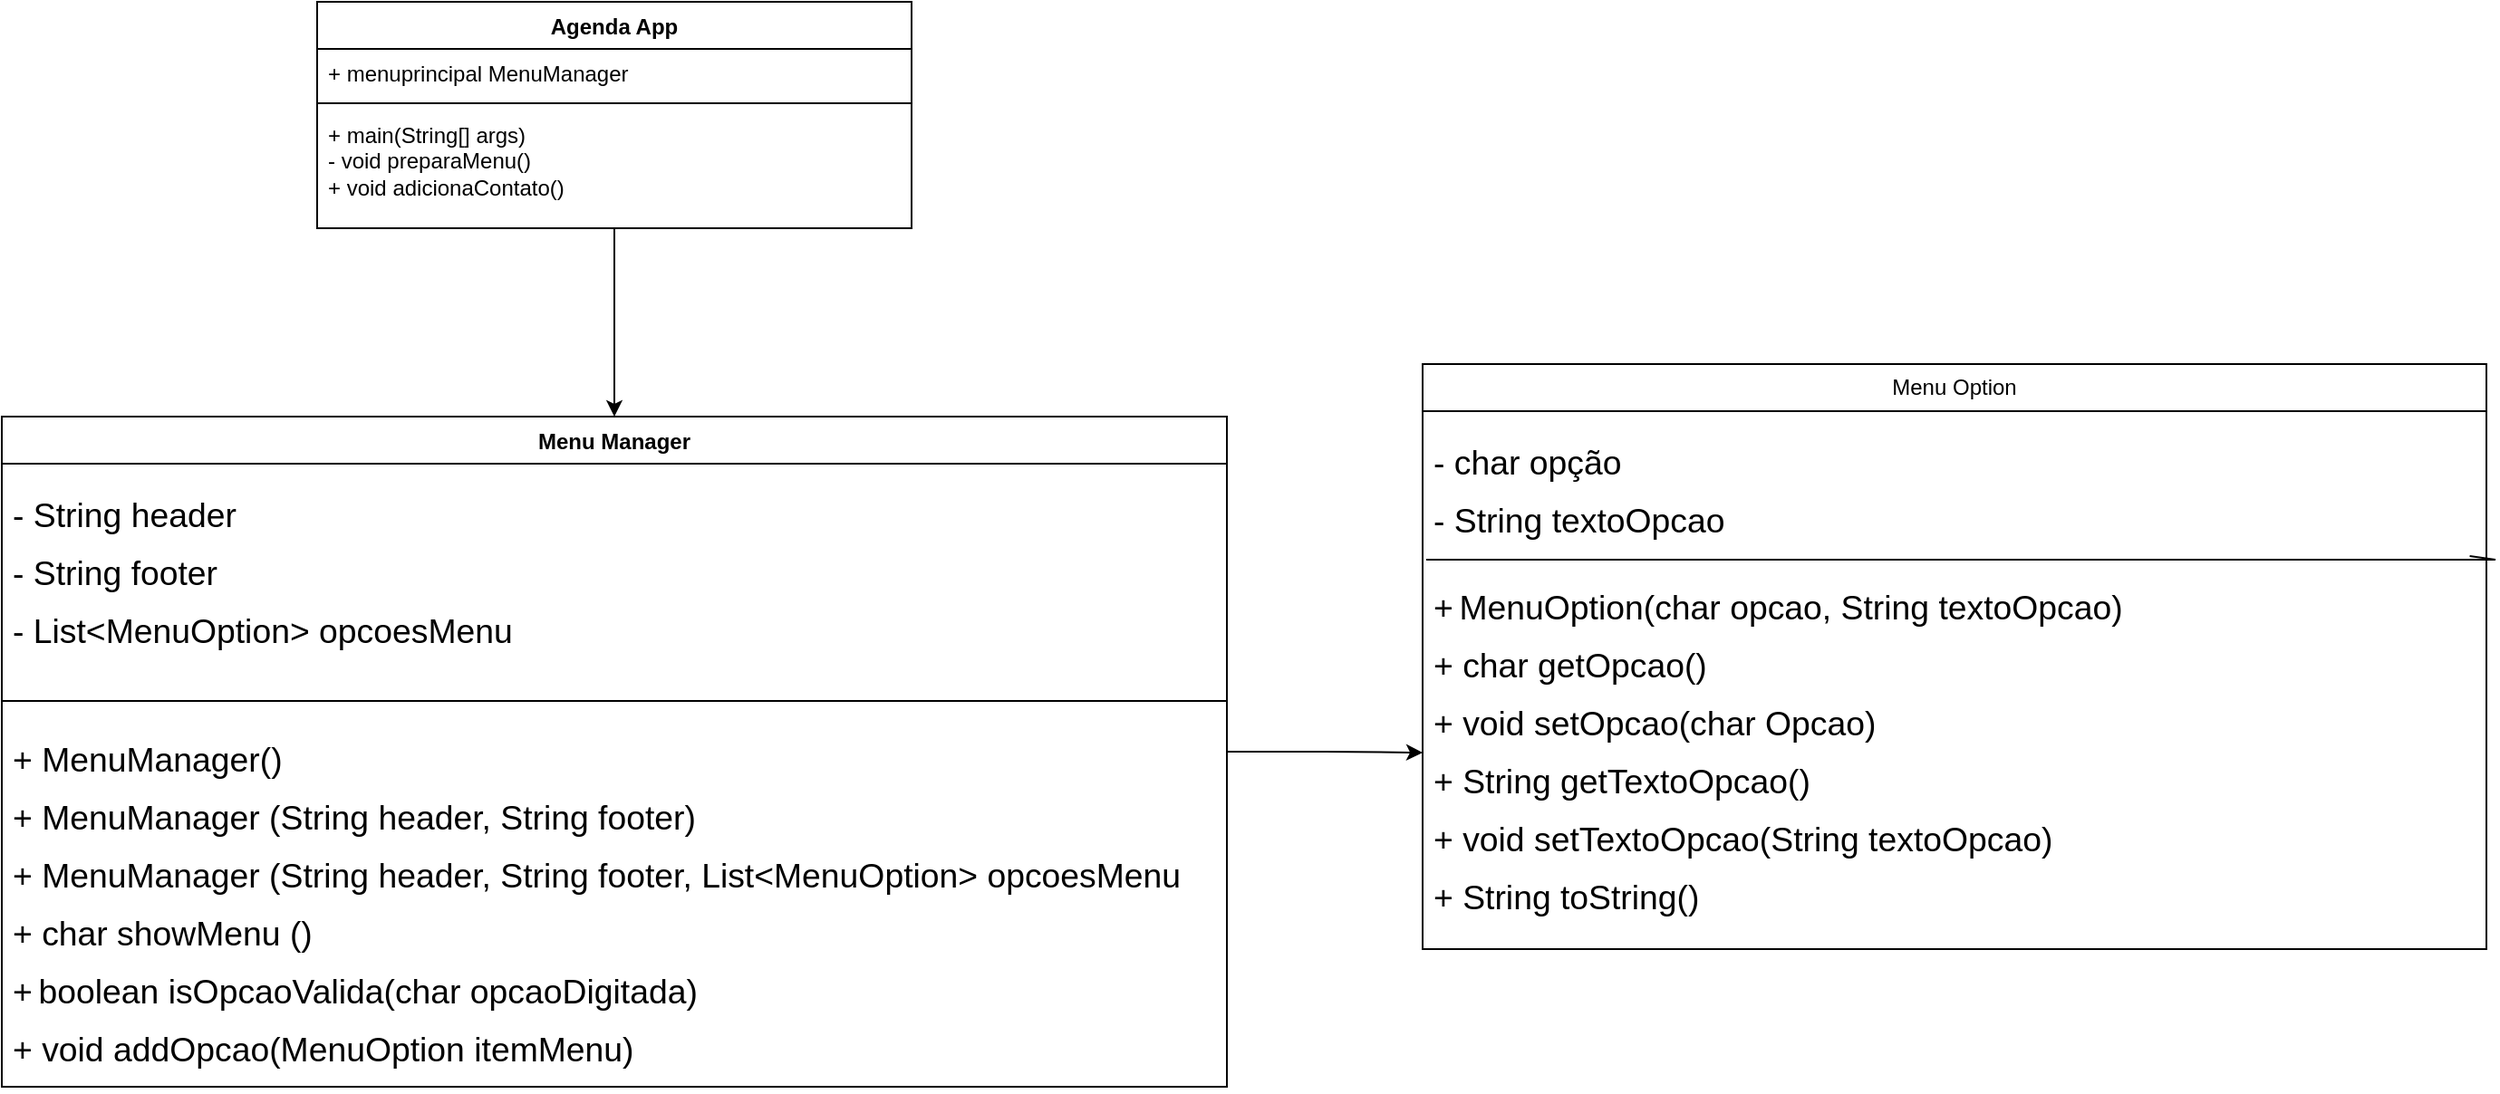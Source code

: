 <mxfile version="24.7.16">
  <diagram name="Página-1" id="p_zmK6VeMFDbX9s5x34h">
    <mxGraphModel dx="2234" dy="780" grid="0" gridSize="10" guides="1" tooltips="1" connect="1" arrows="1" fold="1" page="0" pageScale="1" pageWidth="827" pageHeight="1169" math="0" shadow="0">
      <root>
        <mxCell id="0" />
        <mxCell id="1" parent="0" />
        <mxCell id="RJy_N554QlW6TNtINCdK-5" style="edgeStyle=orthogonalEdgeStyle;rounded=0;orthogonalLoop=1;jettySize=auto;html=1;" edge="1" parent="1" source="zMpdTV3erXOvxBbBsKeZ-1" target="zMpdTV3erXOvxBbBsKeZ-5">
          <mxGeometry relative="1" as="geometry" />
        </mxCell>
        <mxCell id="zMpdTV3erXOvxBbBsKeZ-1" value="Agenda App" style="swimlane;fontStyle=1;align=center;verticalAlign=top;childLayout=stackLayout;horizontal=1;startSize=26;horizontalStack=0;resizeParent=1;resizeParentMax=0;resizeLast=0;collapsible=1;marginBottom=0;whiteSpace=wrap;html=1;" parent="1" vertex="1">
          <mxGeometry x="-528" y="240" width="328" height="125" as="geometry" />
        </mxCell>
        <mxCell id="zMpdTV3erXOvxBbBsKeZ-2" value="+ menuprincipal MenuManager" style="text;strokeColor=none;fillColor=none;align=left;verticalAlign=top;spacingLeft=4;spacingRight=4;overflow=hidden;rotatable=0;points=[[0,0.5],[1,0.5]];portConstraint=eastwest;whiteSpace=wrap;html=1;" parent="zMpdTV3erXOvxBbBsKeZ-1" vertex="1">
          <mxGeometry y="26" width="328" height="26" as="geometry" />
        </mxCell>
        <mxCell id="zMpdTV3erXOvxBbBsKeZ-3" value="" style="line;strokeWidth=1;fillColor=none;align=left;verticalAlign=middle;spacingTop=-1;spacingLeft=3;spacingRight=3;rotatable=0;labelPosition=right;points=[];portConstraint=eastwest;strokeColor=inherit;" parent="zMpdTV3erXOvxBbBsKeZ-1" vertex="1">
          <mxGeometry y="52" width="328" height="8" as="geometry" />
        </mxCell>
        <mxCell id="zMpdTV3erXOvxBbBsKeZ-4" value="+ main(String[] args)&lt;div&gt;- void preparaMenu()&lt;/div&gt;&lt;div&gt;+ void adicionaContato()&lt;/div&gt;" style="text;strokeColor=none;fillColor=none;align=left;verticalAlign=top;spacingLeft=4;spacingRight=4;overflow=hidden;rotatable=0;points=[[0,0.5],[1,0.5]];portConstraint=eastwest;whiteSpace=wrap;html=1;" parent="zMpdTV3erXOvxBbBsKeZ-1" vertex="1">
          <mxGeometry y="60" width="328" height="65" as="geometry" />
        </mxCell>
        <mxCell id="RJy_N554QlW6TNtINCdK-6" style="edgeStyle=orthogonalEdgeStyle;rounded=0;orthogonalLoop=1;jettySize=auto;html=1;" edge="1" parent="1" source="zMpdTV3erXOvxBbBsKeZ-5" target="zMpdTV3erXOvxBbBsKeZ-11">
          <mxGeometry relative="1" as="geometry" />
        </mxCell>
        <mxCell id="zMpdTV3erXOvxBbBsKeZ-5" value="Menu Manager" style="swimlane;fontStyle=1;align=center;verticalAlign=top;childLayout=stackLayout;horizontal=1;startSize=26;horizontalStack=0;resizeParent=1;resizeParentMax=0;resizeLast=0;collapsible=1;marginBottom=0;whiteSpace=wrap;html=1;" parent="1" vertex="1">
          <mxGeometry x="-702" y="469" width="676" height="370" as="geometry" />
        </mxCell>
        <mxCell id="zMpdTV3erXOvxBbBsKeZ-6" value="&lt;p class=&quot;MsoNormal&quot;&gt;&lt;span style=&quot;font-size:14.0pt;line-height:107%&quot;&gt;- String header&lt;/span&gt;&lt;/p&gt;&lt;p class=&quot;MsoNormal&quot;&gt;&lt;span style=&quot;font-size:14.0pt;line-height:107%&quot;&gt;- String footer&lt;/span&gt;&lt;/p&gt;&lt;span style=&quot;font-size:14.0pt;line-height:107%;font-family:&amp;quot;Calibri&amp;quot;,sans-serif;&lt;br/&gt;mso-ascii-theme-font:minor-latin;mso-fareast-font-family:Calibri;mso-fareast-theme-font:&lt;br/&gt;minor-latin;mso-hansi-theme-font:minor-latin;mso-bidi-font-family:&amp;quot;Times New Roman&amp;quot;;&lt;br/&gt;mso-bidi-theme-font:minor-bidi;mso-ansi-language:PT-BR;mso-fareast-language:&lt;br/&gt;EN-US;mso-bidi-language:AR-SA&quot;&gt;- List&amp;lt;MenuOption&amp;gt; opcoesMenu&lt;/span&gt;" style="text;strokeColor=none;fillColor=none;align=left;verticalAlign=top;spacingLeft=4;spacingRight=4;overflow=hidden;rotatable=0;points=[[0,0.5],[1,0.5]];portConstraint=eastwest;whiteSpace=wrap;html=1;" parent="zMpdTV3erXOvxBbBsKeZ-5" vertex="1">
          <mxGeometry y="26" width="676" height="127" as="geometry" />
        </mxCell>
        <mxCell id="zMpdTV3erXOvxBbBsKeZ-7" value="" style="line;strokeWidth=1;fillColor=none;align=left;verticalAlign=middle;spacingTop=-1;spacingLeft=3;spacingRight=3;rotatable=0;labelPosition=right;points=[];portConstraint=eastwest;strokeColor=inherit;" parent="zMpdTV3erXOvxBbBsKeZ-5" vertex="1">
          <mxGeometry y="153" width="676" height="8" as="geometry" />
        </mxCell>
        <mxCell id="zMpdTV3erXOvxBbBsKeZ-8" value="&lt;p class=&quot;MsoNormal&quot;&gt;&lt;span style=&quot;font-size:14.0pt;line-height:107%&quot;&gt;+ MenuManager()&lt;/span&gt;&lt;/p&gt;&lt;p class=&quot;MsoNormal&quot;&gt;&lt;span style=&quot;font-size:14.0pt;line-height:107%&quot;&gt;+ MenuManager (String header, String footer)&lt;/span&gt;&lt;/p&gt;&lt;p class=&quot;MsoNormal&quot;&gt;&lt;span style=&quot;font-size:14.0pt;line-height:107%&quot;&gt;+ MenuManager (String header, String footer, List&amp;lt;MenuOption&amp;gt; opcoesMenu&lt;/span&gt;&lt;/p&gt;&lt;p class=&quot;MsoNormal&quot;&gt;&lt;span style=&quot;font-size:14.0pt;line-height:107%&quot;&gt;+ char showMenu ()&lt;/span&gt;&lt;/p&gt;&lt;p class=&quot;MsoNormal&quot;&gt;&lt;span style=&quot;font-size:14.0pt;line-height:107%&quot;&gt;+&lt;/span&gt; &lt;span style=&quot;font-size:14.0pt;line-height:107%&quot;&gt;boolean isOpcaoValida(char opcaoDigitada)&lt;/span&gt;&lt;/p&gt;&lt;span style=&quot;font-size:14.0pt;line-height:107%;font-family:&amp;quot;Calibri&amp;quot;,sans-serif;&lt;br/&gt;mso-ascii-theme-font:minor-latin;mso-fareast-font-family:Calibri;mso-fareast-theme-font:&lt;br/&gt;minor-latin;mso-hansi-theme-font:minor-latin;mso-bidi-font-family:&amp;quot;Times New Roman&amp;quot;;&lt;br/&gt;mso-bidi-theme-font:minor-bidi;mso-ansi-language:PT-BR;mso-fareast-language:&lt;br/&gt;EN-US;mso-bidi-language:AR-SA&quot;&gt;+ void addOpcao(MenuOption itemMenu)&lt;/span&gt;" style="text;strokeColor=none;fillColor=none;align=left;verticalAlign=top;spacingLeft=4;spacingRight=4;overflow=hidden;rotatable=0;points=[[0,0.5],[1,0.5]];portConstraint=eastwest;whiteSpace=wrap;html=1;" parent="zMpdTV3erXOvxBbBsKeZ-5" vertex="1">
          <mxGeometry y="161" width="676" height="209" as="geometry" />
        </mxCell>
        <mxCell id="zMpdTV3erXOvxBbBsKeZ-9" value="Menu Option" style="swimlane;fontStyle=0;childLayout=stackLayout;horizontal=1;startSize=26;fillColor=none;horizontalStack=0;resizeParent=1;resizeParentMax=0;resizeLast=0;collapsible=1;marginBottom=0;whiteSpace=wrap;html=1;" parent="1" vertex="1">
          <mxGeometry x="82" y="440" width="587" height="323" as="geometry" />
        </mxCell>
        <mxCell id="RJy_N554QlW6TNtINCdK-4" value="" style="endArrow=none;html=1;rounded=0;" edge="1" parent="zMpdTV3erXOvxBbBsKeZ-9" target="zMpdTV3erXOvxBbBsKeZ-10">
          <mxGeometry width="50" height="50" relative="1" as="geometry">
            <mxPoint x="2" y="108" as="sourcePoint" />
            <mxPoint x="52" y="58" as="targetPoint" />
            <Array as="points">
              <mxPoint x="434" y="108" />
              <mxPoint x="592" y="108" />
            </Array>
          </mxGeometry>
        </mxCell>
        <mxCell id="zMpdTV3erXOvxBbBsKeZ-10" value="&lt;p class=&quot;MsoNormal&quot;&gt;&lt;span style=&quot;font-size:14.0pt;line-height:107%&quot;&gt;- char opção&lt;/span&gt;&lt;/p&gt;&lt;span style=&quot;font-size:14.0pt;line-height:107%;font-family:&amp;quot;Calibri&amp;quot;,sans-serif;&lt;br/&gt;mso-ascii-theme-font:minor-latin;mso-fareast-font-family:Calibri;mso-fareast-theme-font:&lt;br/&gt;minor-latin;mso-hansi-theme-font:minor-latin;mso-bidi-font-family:&amp;quot;Times New Roman&amp;quot;;&lt;br/&gt;mso-bidi-theme-font:minor-bidi;mso-ansi-language:PT-BR;mso-fareast-language:&lt;br/&gt;EN-US;mso-bidi-language:AR-SA&quot;&gt;- String textoOpcao&lt;/span&gt;" style="text;strokeColor=none;fillColor=none;align=left;verticalAlign=top;spacingLeft=4;spacingRight=4;overflow=hidden;rotatable=0;points=[[0,0.5],[1,0.5]];portConstraint=eastwest;whiteSpace=wrap;html=1;" parent="zMpdTV3erXOvxBbBsKeZ-9" vertex="1">
          <mxGeometry y="26" width="587" height="80" as="geometry" />
        </mxCell>
        <mxCell id="zMpdTV3erXOvxBbBsKeZ-11" value="&lt;p class=&quot;MsoNormal&quot;&gt;&lt;span style=&quot;font-size:14.0pt;line-height:107%&quot;&gt;+&lt;/span&gt; &lt;span style=&quot;font-size:14.0pt;line-height:107%&quot;&gt;MenuOption(char opcao, String textoOpcao)&lt;/span&gt;&lt;/p&gt;&lt;p class=&quot;MsoNormal&quot;&gt;&lt;span style=&quot;font-size:14.0pt;line-height:107%&quot;&gt;+ char getOpcao()&lt;/span&gt;&lt;/p&gt;&lt;p class=&quot;MsoNormal&quot;&gt;&lt;span style=&quot;font-size:14.0pt;line-height:107%&quot;&gt;+ void setOpcao(char Opcao)&lt;/span&gt;&lt;/p&gt;&lt;p class=&quot;MsoNormal&quot;&gt;&lt;span style=&quot;font-size:14.0pt;line-height:107%&quot;&gt;+ String getTextoOpcao()&lt;/span&gt;&lt;/p&gt;&lt;p class=&quot;MsoNormal&quot;&gt;&lt;span style=&quot;font-size:14.0pt;line-height:107%&quot;&gt;+ void setTextoOpcao(String textoOpcao)&lt;/span&gt;&lt;/p&gt;&lt;span style=&quot;font-size:14.0pt;line-height:107%;font-family:&amp;quot;Calibri&amp;quot;,sans-serif;&lt;br/&gt;mso-ascii-theme-font:minor-latin;mso-fareast-font-family:Calibri;mso-fareast-theme-font:&lt;br/&gt;minor-latin;mso-hansi-theme-font:minor-latin;mso-bidi-font-family:&amp;quot;Times New Roman&amp;quot;;&lt;br/&gt;mso-bidi-theme-font:minor-bidi;mso-ansi-language:PT-BR;mso-fareast-language:&lt;br/&gt;EN-US;mso-bidi-language:AR-SA&quot;&gt;+ String toString()&lt;/span&gt;" style="text;strokeColor=none;fillColor=none;align=left;verticalAlign=top;spacingLeft=4;spacingRight=4;overflow=hidden;rotatable=0;points=[[0,0.5],[1,0.5]];portConstraint=eastwest;whiteSpace=wrap;html=1;" parent="zMpdTV3erXOvxBbBsKeZ-9" vertex="1">
          <mxGeometry y="106" width="587" height="217" as="geometry" />
        </mxCell>
      </root>
    </mxGraphModel>
  </diagram>
</mxfile>
